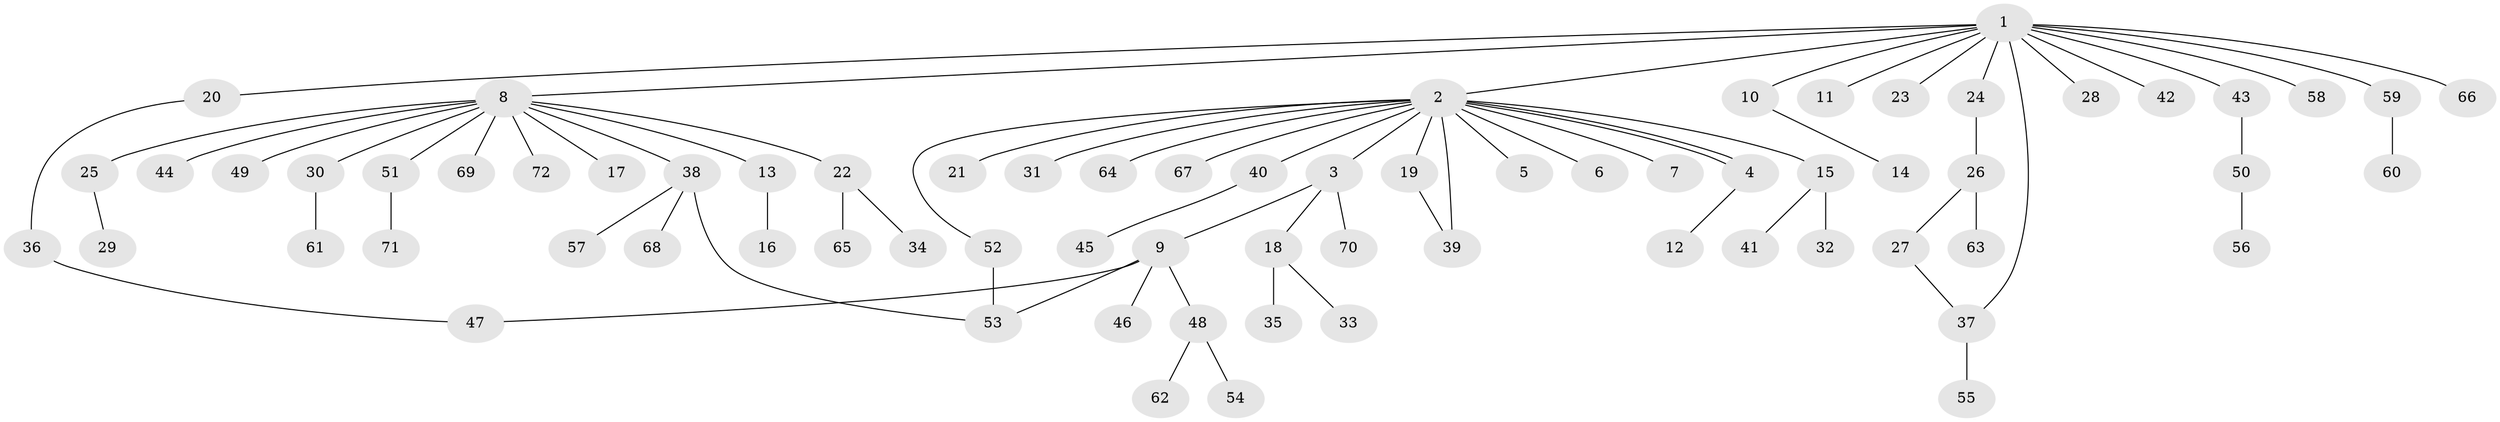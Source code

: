 // coarse degree distribution, {14: 0.027777777777777776, 15: 0.027777777777777776, 4: 0.027777777777777776, 3: 0.08333333333333333, 1: 0.6944444444444444, 5: 0.027777777777777776, 2: 0.1111111111111111}
// Generated by graph-tools (version 1.1) at 2025/18/03/04/25 18:18:02]
// undirected, 72 vertices, 77 edges
graph export_dot {
graph [start="1"]
  node [color=gray90,style=filled];
  1;
  2;
  3;
  4;
  5;
  6;
  7;
  8;
  9;
  10;
  11;
  12;
  13;
  14;
  15;
  16;
  17;
  18;
  19;
  20;
  21;
  22;
  23;
  24;
  25;
  26;
  27;
  28;
  29;
  30;
  31;
  32;
  33;
  34;
  35;
  36;
  37;
  38;
  39;
  40;
  41;
  42;
  43;
  44;
  45;
  46;
  47;
  48;
  49;
  50;
  51;
  52;
  53;
  54;
  55;
  56;
  57;
  58;
  59;
  60;
  61;
  62;
  63;
  64;
  65;
  66;
  67;
  68;
  69;
  70;
  71;
  72;
  1 -- 2;
  1 -- 8;
  1 -- 10;
  1 -- 11;
  1 -- 20;
  1 -- 23;
  1 -- 24;
  1 -- 28;
  1 -- 37;
  1 -- 42;
  1 -- 43;
  1 -- 58;
  1 -- 59;
  1 -- 66;
  2 -- 3;
  2 -- 4;
  2 -- 4;
  2 -- 5;
  2 -- 6;
  2 -- 7;
  2 -- 15;
  2 -- 19;
  2 -- 21;
  2 -- 31;
  2 -- 39;
  2 -- 40;
  2 -- 52;
  2 -- 64;
  2 -- 67;
  3 -- 9;
  3 -- 18;
  3 -- 70;
  4 -- 12;
  8 -- 13;
  8 -- 17;
  8 -- 22;
  8 -- 25;
  8 -- 30;
  8 -- 38;
  8 -- 44;
  8 -- 49;
  8 -- 51;
  8 -- 69;
  8 -- 72;
  9 -- 46;
  9 -- 47;
  9 -- 48;
  9 -- 53;
  10 -- 14;
  13 -- 16;
  15 -- 32;
  15 -- 41;
  18 -- 33;
  18 -- 35;
  19 -- 39;
  20 -- 36;
  22 -- 34;
  22 -- 65;
  24 -- 26;
  25 -- 29;
  26 -- 27;
  26 -- 63;
  27 -- 37;
  30 -- 61;
  36 -- 47;
  37 -- 55;
  38 -- 53;
  38 -- 57;
  38 -- 68;
  40 -- 45;
  43 -- 50;
  48 -- 54;
  48 -- 62;
  50 -- 56;
  51 -- 71;
  52 -- 53;
  59 -- 60;
}
